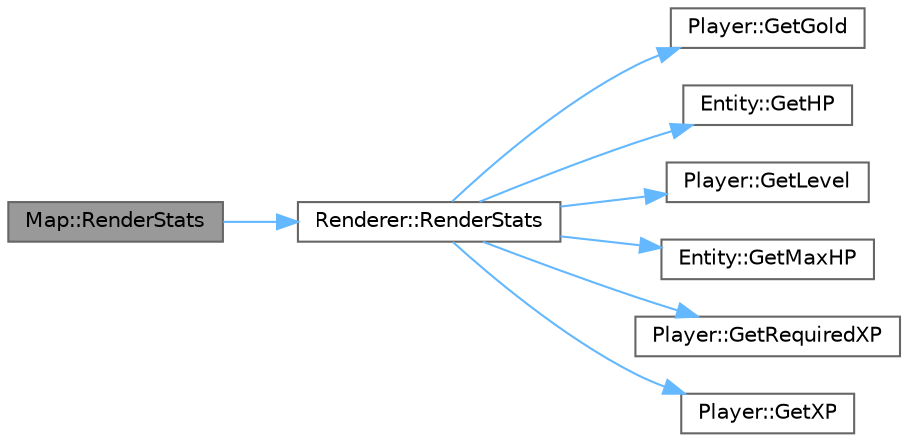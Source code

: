 digraph "Map::RenderStats"
{
 // LATEX_PDF_SIZE
  bgcolor="transparent";
  edge [fontname=Helvetica,fontsize=10,labelfontname=Helvetica,labelfontsize=10];
  node [fontname=Helvetica,fontsize=10,shape=box,height=0.2,width=0.4];
  rankdir="LR";
  Node1 [id="Node000001",label="Map::RenderStats",height=0.2,width=0.4,color="gray40", fillcolor="grey60", style="filled", fontcolor="black",tooltip="Renders player stats."];
  Node1 -> Node2 [id="edge8_Node000001_Node000002",color="steelblue1",style="solid",tooltip=" "];
  Node2 [id="Node000002",label="Renderer::RenderStats",height=0.2,width=0.4,color="grey40", fillcolor="white", style="filled",URL="$class_renderer.html#a9d637be028a796df2def962b166cbc3b",tooltip="Renders the player statistics on the console."];
  Node2 -> Node3 [id="edge9_Node000002_Node000003",color="steelblue1",style="solid",tooltip=" "];
  Node3 [id="Node000003",label="Player::GetGold",height=0.2,width=0.4,color="grey40", fillcolor="white", style="filled",URL="$class_player.html#ae8998911055deca652b0e53e787c6669",tooltip="Gets the amount of gold the player has."];
  Node2 -> Node4 [id="edge10_Node000002_Node000004",color="steelblue1",style="solid",tooltip=" "];
  Node4 [id="Node000004",label="Entity::GetHP",height=0.2,width=0.4,color="grey40", fillcolor="white", style="filled",URL="$class_entity.html#a6e859081bc51ff1aad43267aaeb61c57",tooltip="Gets the current health points attribute of the entity."];
  Node2 -> Node5 [id="edge11_Node000002_Node000005",color="steelblue1",style="solid",tooltip=" "];
  Node5 [id="Node000005",label="Player::GetLevel",height=0.2,width=0.4,color="grey40", fillcolor="white", style="filled",URL="$class_player.html#a660cd57549ab90f1ad50ef9b647bb090",tooltip="Gets the player's current level."];
  Node2 -> Node6 [id="edge12_Node000002_Node000006",color="steelblue1",style="solid",tooltip=" "];
  Node6 [id="Node000006",label="Entity::GetMaxHP",height=0.2,width=0.4,color="grey40", fillcolor="white", style="filled",URL="$class_entity.html#a744ee8b7de25a13cf950d29ff5099484",tooltip="Gets the maximum health points attribute of the entity."];
  Node2 -> Node7 [id="edge13_Node000002_Node000007",color="steelblue1",style="solid",tooltip=" "];
  Node7 [id="Node000007",label="Player::GetRequiredXP",height=0.2,width=0.4,color="grey40", fillcolor="white", style="filled",URL="$class_player.html#a70501de11e963ceb9d23f0147cdf31cc",tooltip="Gets the required XP for the player to level up."];
  Node2 -> Node8 [id="edge14_Node000002_Node000008",color="steelblue1",style="solid",tooltip=" "];
  Node8 [id="Node000008",label="Player::GetXP",height=0.2,width=0.4,color="grey40", fillcolor="white", style="filled",URL="$class_player.html#a68873bb0e60bda5b38854004bf4d95b9",tooltip="Gets the player's current XP."];
}
